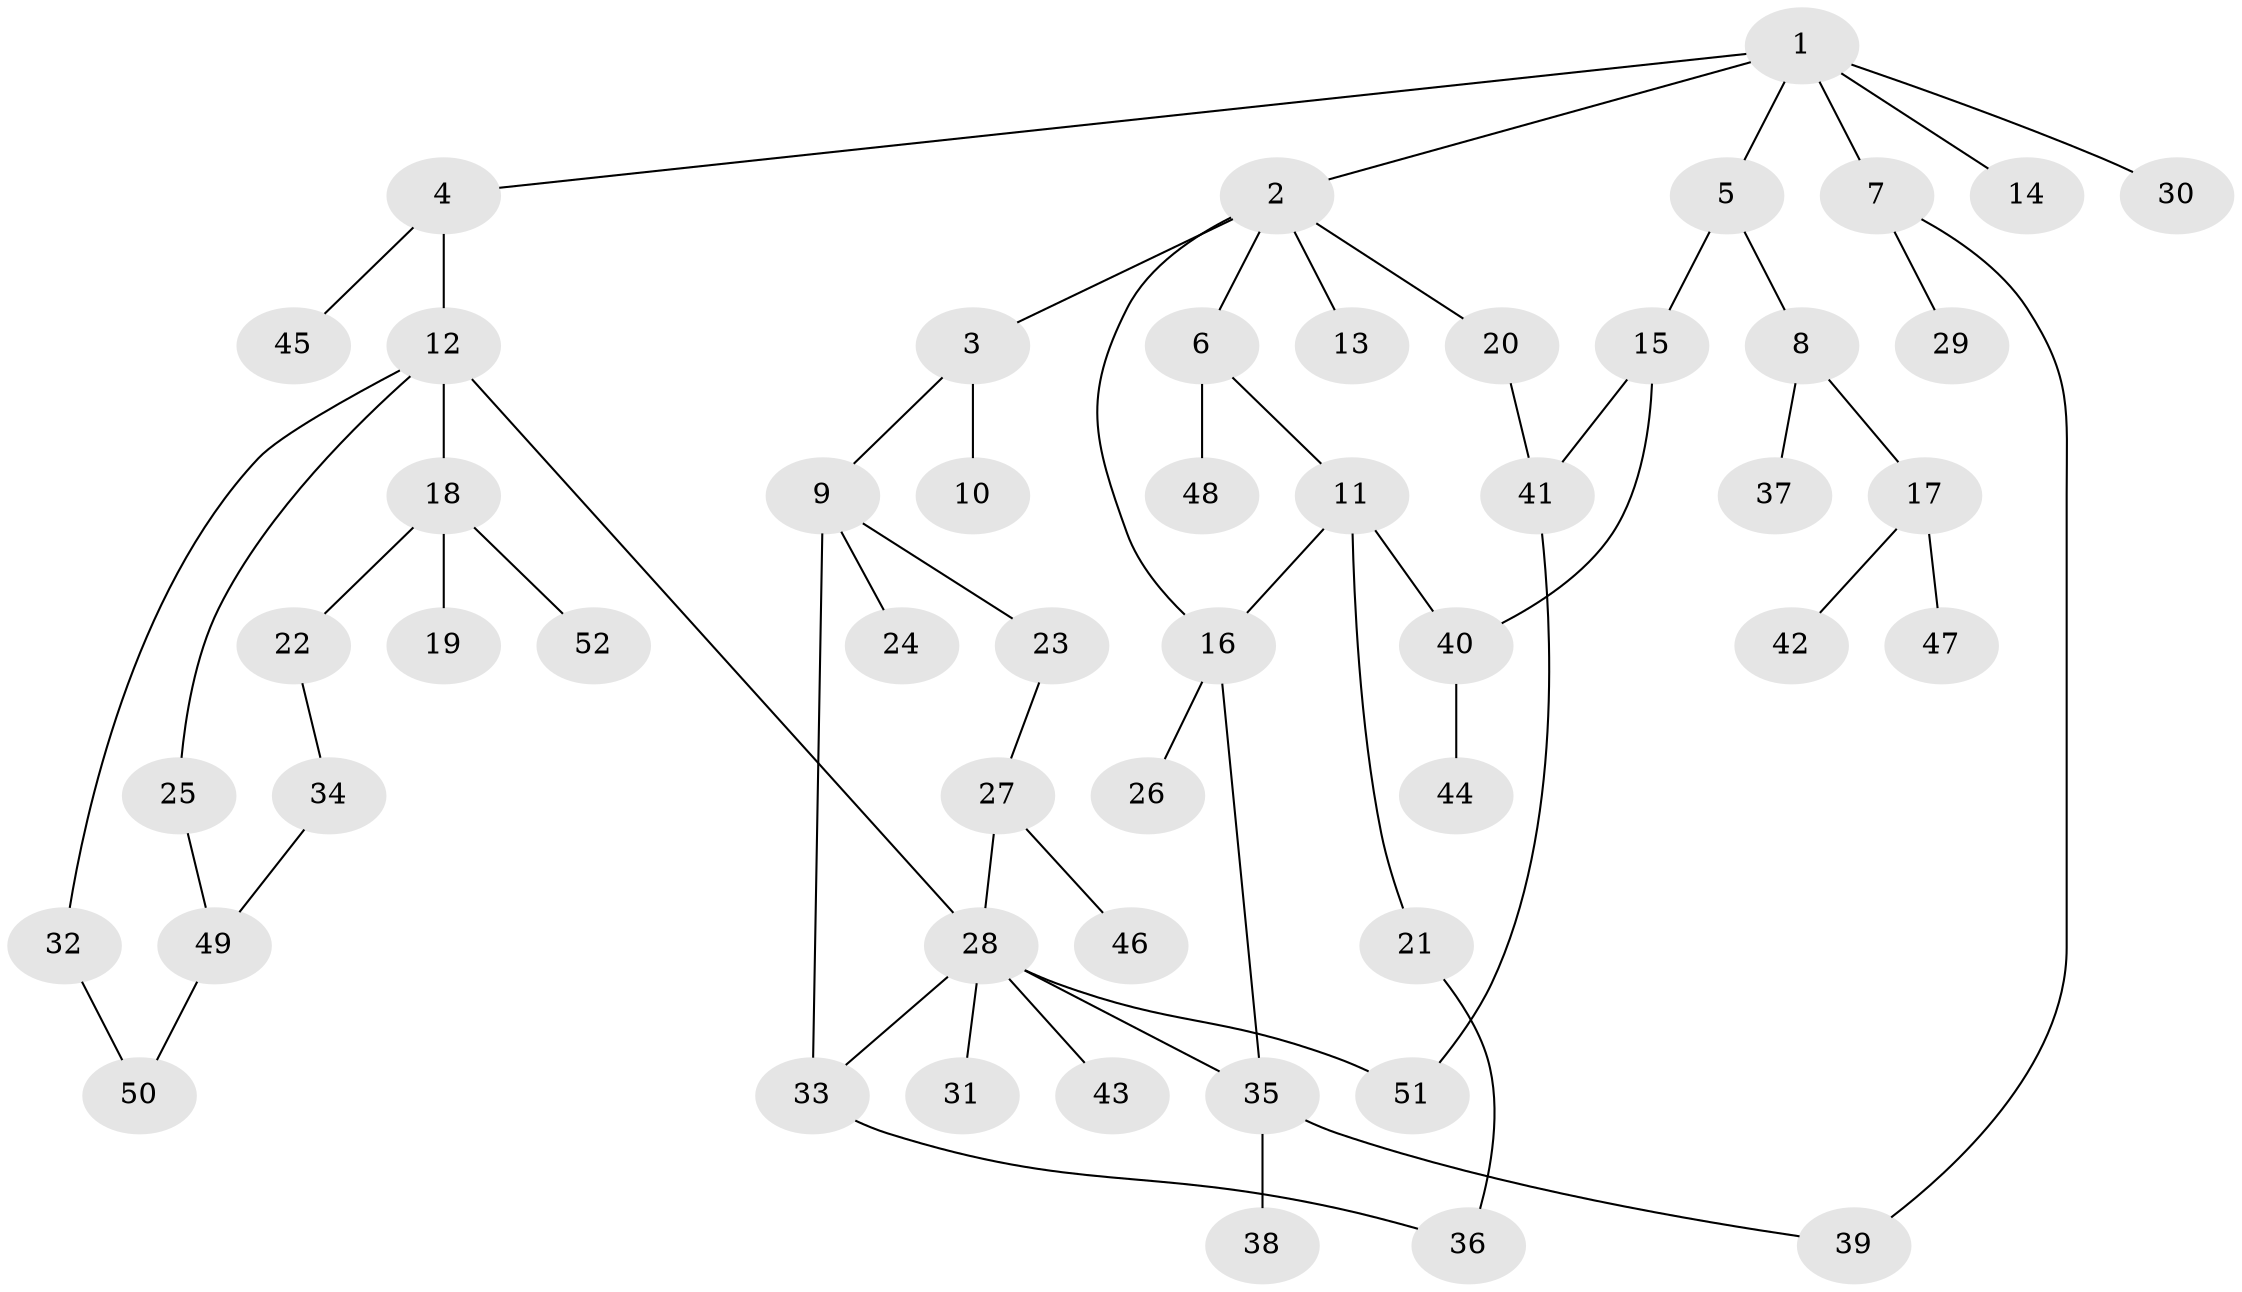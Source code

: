 // Generated by graph-tools (version 1.1) at 2025/34/03/09/25 02:34:33]
// undirected, 52 vertices, 62 edges
graph export_dot {
graph [start="1"]
  node [color=gray90,style=filled];
  1;
  2;
  3;
  4;
  5;
  6;
  7;
  8;
  9;
  10;
  11;
  12;
  13;
  14;
  15;
  16;
  17;
  18;
  19;
  20;
  21;
  22;
  23;
  24;
  25;
  26;
  27;
  28;
  29;
  30;
  31;
  32;
  33;
  34;
  35;
  36;
  37;
  38;
  39;
  40;
  41;
  42;
  43;
  44;
  45;
  46;
  47;
  48;
  49;
  50;
  51;
  52;
  1 -- 2;
  1 -- 4;
  1 -- 5;
  1 -- 7;
  1 -- 14;
  1 -- 30;
  2 -- 3;
  2 -- 6;
  2 -- 13;
  2 -- 16;
  2 -- 20;
  3 -- 9;
  3 -- 10;
  4 -- 12;
  4 -- 45;
  5 -- 8;
  5 -- 15;
  6 -- 11;
  6 -- 48;
  7 -- 29;
  7 -- 39;
  8 -- 17;
  8 -- 37;
  9 -- 23;
  9 -- 24;
  9 -- 33;
  11 -- 21;
  11 -- 40;
  11 -- 16;
  12 -- 18;
  12 -- 25;
  12 -- 28;
  12 -- 32;
  15 -- 40;
  15 -- 41;
  16 -- 26;
  16 -- 35;
  17 -- 42;
  17 -- 47;
  18 -- 19;
  18 -- 22;
  18 -- 52;
  20 -- 41;
  21 -- 36;
  22 -- 34;
  23 -- 27;
  25 -- 49;
  27 -- 46;
  27 -- 28;
  28 -- 31;
  28 -- 35;
  28 -- 43;
  28 -- 51;
  28 -- 33;
  32 -- 50;
  33 -- 36;
  34 -- 49;
  35 -- 38;
  35 -- 39;
  40 -- 44;
  41 -- 51;
  49 -- 50;
}
